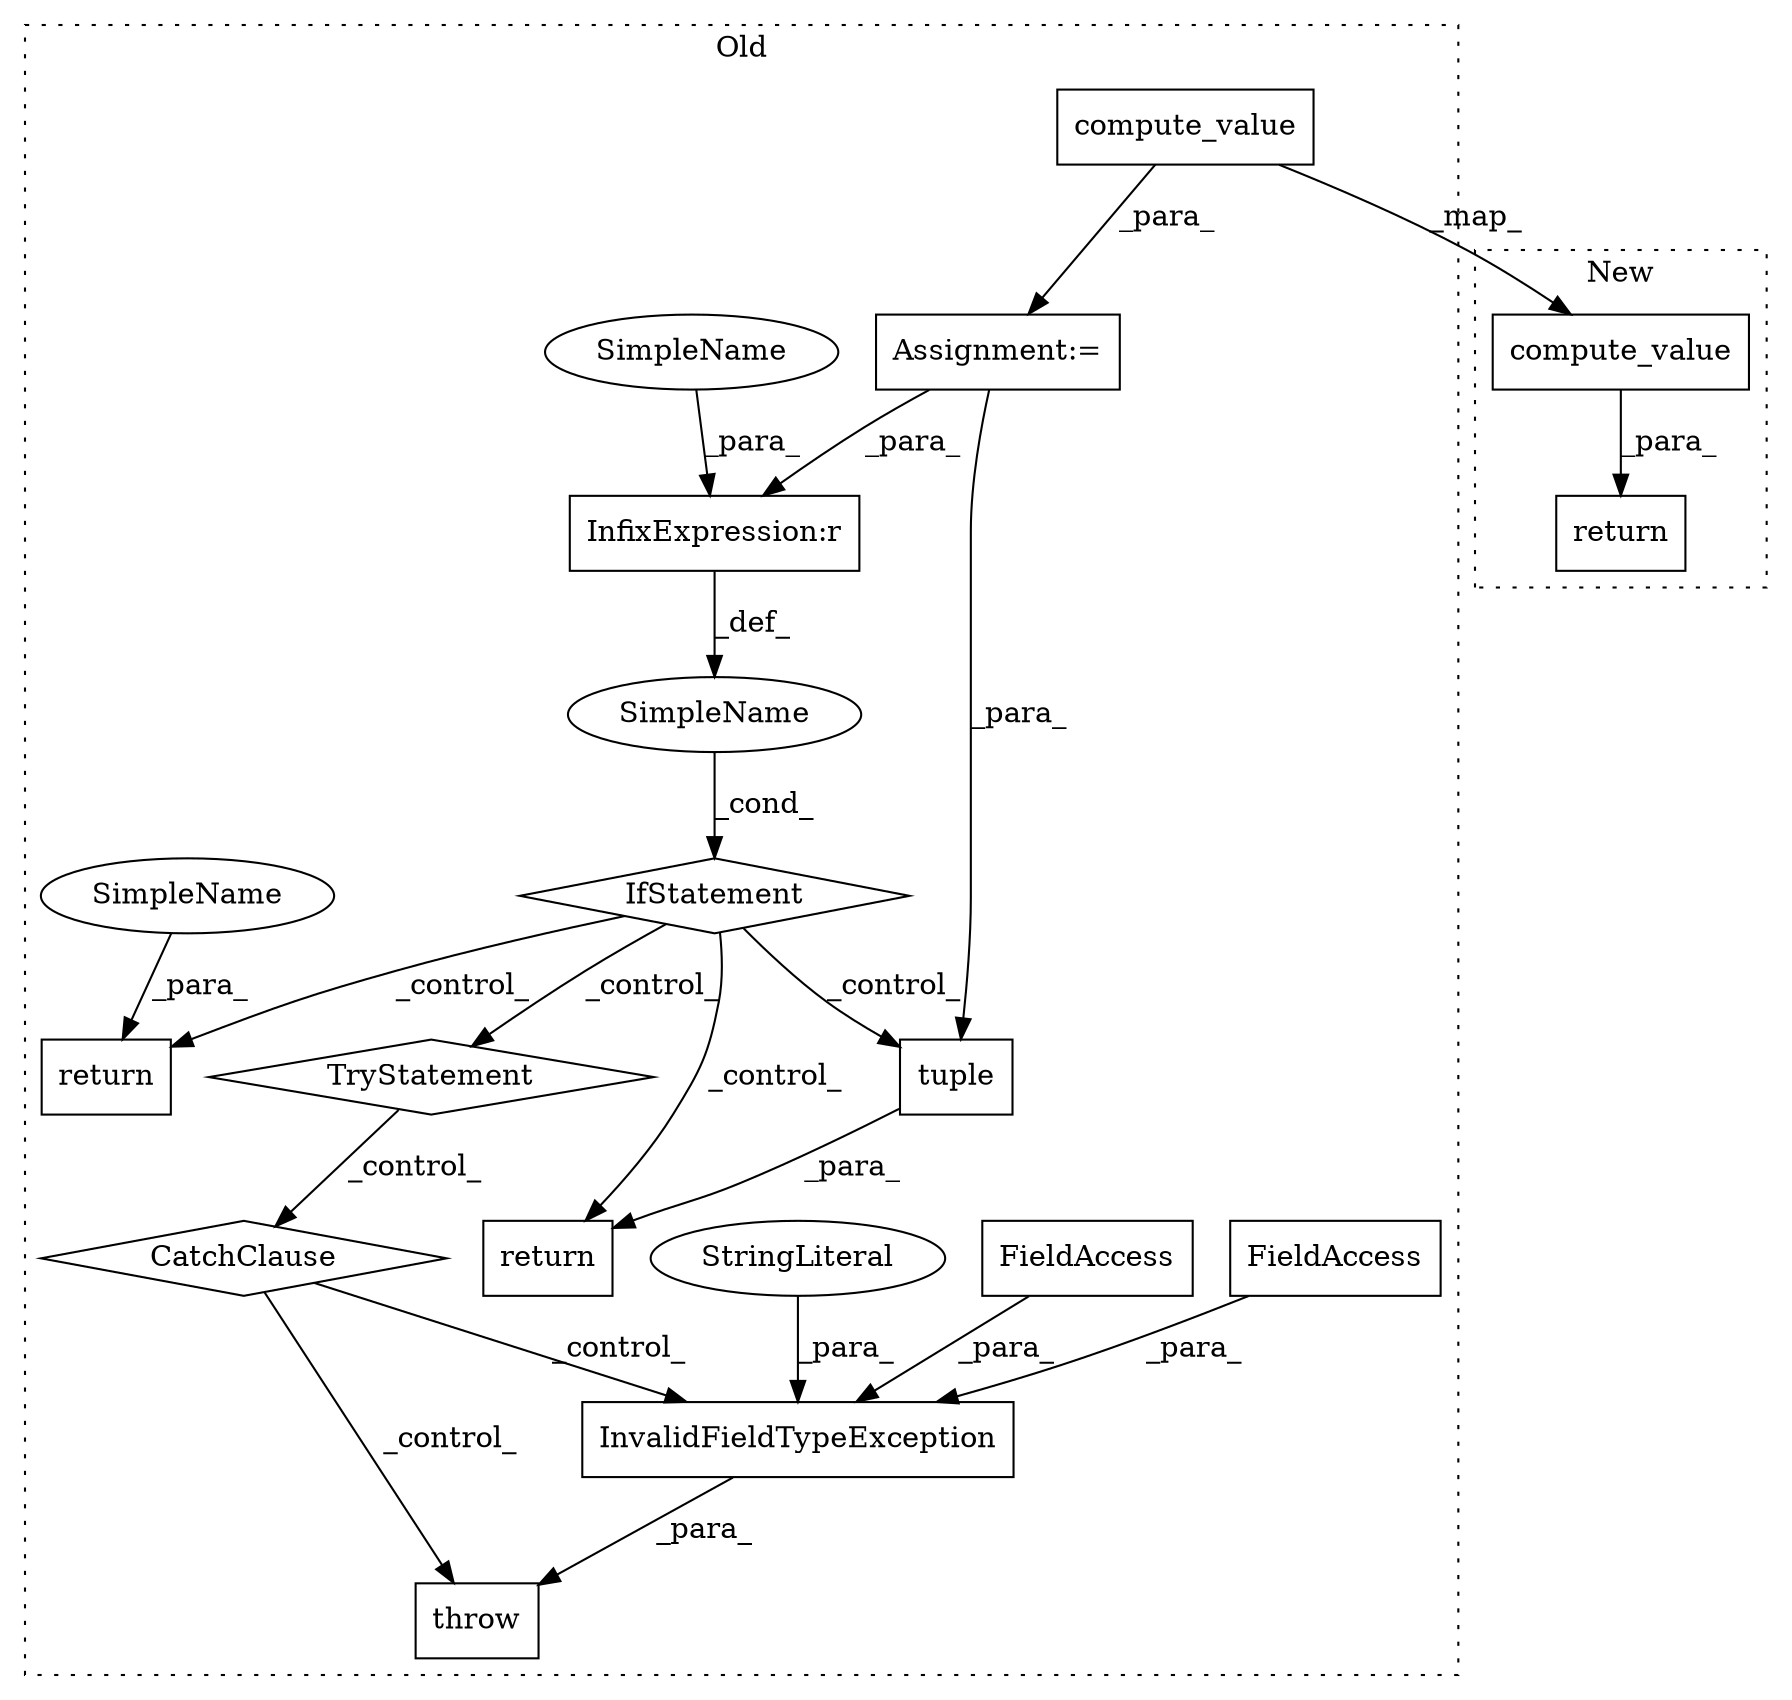 digraph G {
subgraph cluster0 {
1 [label="compute_value" a="32" s="12578,12609" l="14,1" shape="box"];
3 [label="Assignment:=" a="7" s="12569" l="1" shape="box"];
5 [label="IfStatement" a="25" s="12616,12644" l="4,2" shape="diamond"];
6 [label="SimpleName" a="42" s="" l="" shape="ellipse"];
7 [label="return" a="41" s="12943" l="7" shape="box"];
8 [label="InfixExpression:r" a="27" s="12636" l="4" shape="box"];
9 [label="InvalidFieldTypeException" a="32" s="12794,12930" l="26,1" shape="box"];
10 [label="FieldAccess" a="22" s="12828" l="9" shape="box"];
11 [label="FieldAccess" a="22" s="12820" l="7" shape="box"];
12 [label="StringLiteral" a="45" s="12855" l="75" shape="ellipse"];
13 [label="throw" a="53" s="12788" l="6" shape="box"];
14 [label="return" a="41" s="12654" l="7" shape="box"];
15 [label="CatchClause" a="12" s="12745,12778" l="11,2" shape="diamond"];
16 [label="tuple" a="32" s="12950,12964" l="6,1" shape="box"];
17 [label="TryStatement" a="54" s="12677" l="4" shape="diamond"];
18 [label="SimpleName" a="42" s="12640" l="4" shape="ellipse"];
19 [label="SimpleName" a="42" s="12661" l="4" shape="ellipse"];
label = "Old";
style="dotted";
}
subgraph cluster1 {
2 [label="compute_value" a="32" s="13004,13035" l="14,1" shape="box"];
4 [label="return" a="41" s="12989" l="7" shape="box"];
label = "New";
style="dotted";
}
1 -> 3 [label="_para_"];
1 -> 2 [label="_map_"];
2 -> 4 [label="_para_"];
3 -> 8 [label="_para_"];
3 -> 16 [label="_para_"];
5 -> 7 [label="_control_"];
5 -> 16 [label="_control_"];
5 -> 14 [label="_control_"];
5 -> 17 [label="_control_"];
6 -> 5 [label="_cond_"];
8 -> 6 [label="_def_"];
9 -> 13 [label="_para_"];
10 -> 9 [label="_para_"];
11 -> 9 [label="_para_"];
12 -> 9 [label="_para_"];
15 -> 9 [label="_control_"];
15 -> 13 [label="_control_"];
16 -> 7 [label="_para_"];
17 -> 15 [label="_control_"];
18 -> 8 [label="_para_"];
19 -> 14 [label="_para_"];
}
